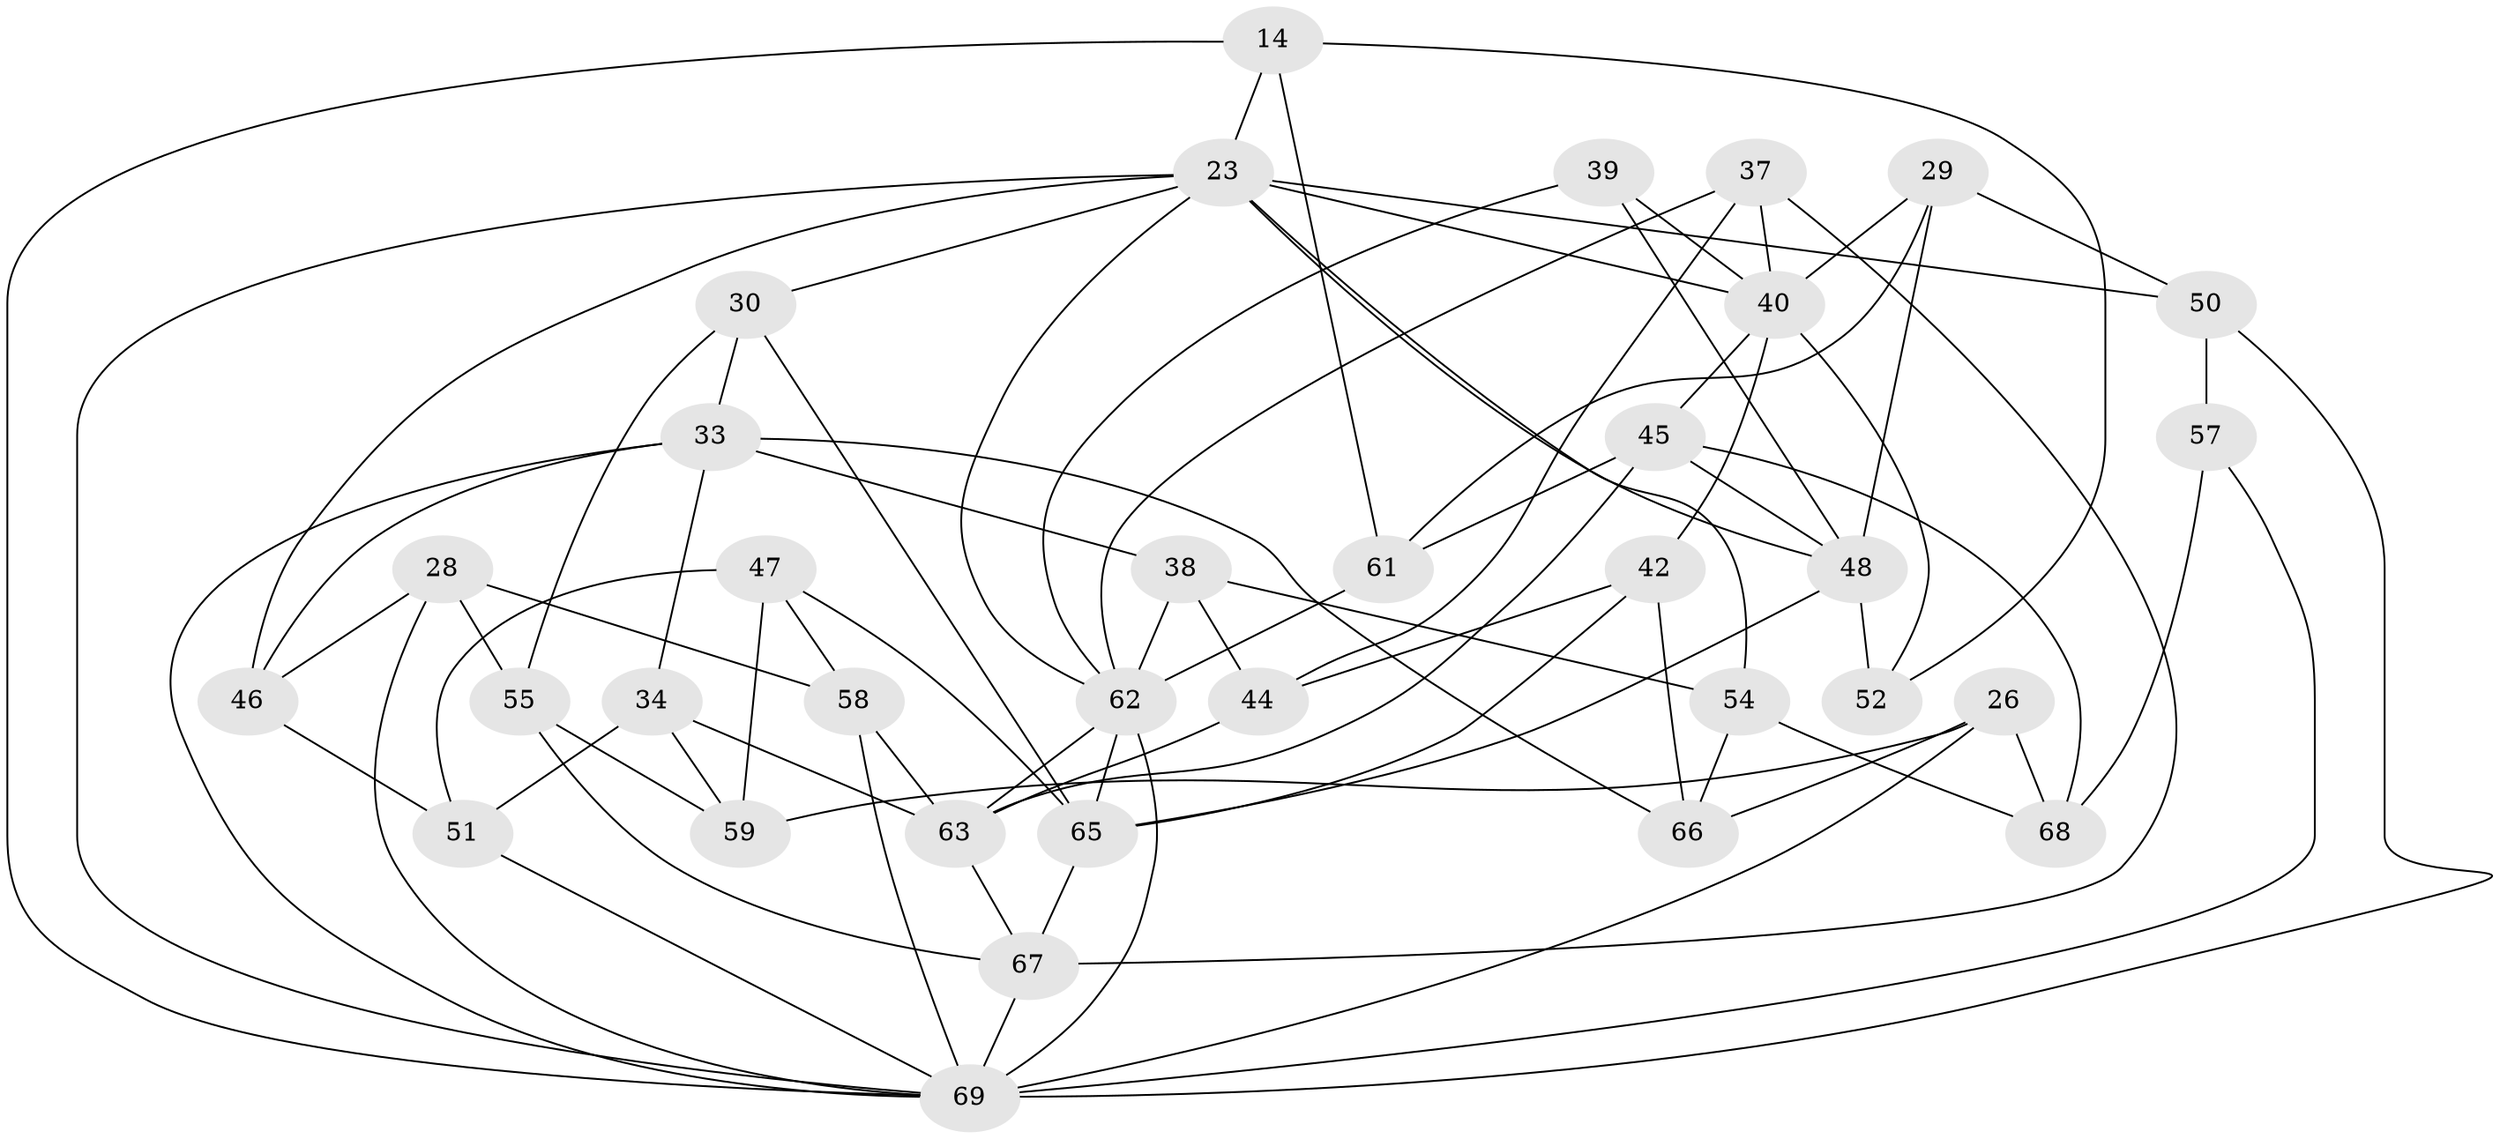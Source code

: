 // original degree distribution, {4: 1.0}
// Generated by graph-tools (version 1.1) at 2025/56/03/09/25 04:56:33]
// undirected, 34 vertices, 81 edges
graph export_dot {
graph [start="1"]
  node [color=gray90,style=filled];
  14;
  23 [super="+8+17"];
  26;
  28;
  29;
  30;
  33 [super="+11+13"];
  34;
  37;
  38;
  39;
  40 [super="+2+3"];
  42 [super="+10"];
  44 [super="+27"];
  45 [super="+4"];
  46;
  47;
  48 [super="+5+12"];
  50 [super="+15"];
  51;
  52;
  54 [super="+19"];
  55;
  57;
  58;
  59;
  61 [super="+49"];
  62 [super="+24+25"];
  63 [super="+43+35"];
  65 [super="+22+36"];
  66 [super="+20"];
  67 [super="+64"];
  68;
  69 [super="+53+56"];
  14 -- 52;
  14 -- 61;
  14 -- 23;
  14 -- 69;
  23 -- 30;
  23 -- 40;
  23 -- 50 [weight=2];
  23 -- 69 [weight=2];
  23 -- 48;
  23 -- 54 [weight=2];
  23 -- 46;
  23 -- 62;
  26 -- 68;
  26 -- 59;
  26 -- 66;
  26 -- 69;
  28 -- 58;
  28 -- 46;
  28 -- 55;
  28 -- 69;
  29 -- 40;
  29 -- 48;
  29 -- 61;
  29 -- 50;
  30 -- 65;
  30 -- 55;
  30 -- 33;
  33 -- 46;
  33 -- 34;
  33 -- 66 [weight=2];
  33 -- 38;
  33 -- 69 [weight=2];
  34 -- 59;
  34 -- 63;
  34 -- 51;
  37 -- 44;
  37 -- 40;
  37 -- 62;
  37 -- 67;
  38 -- 44;
  38 -- 54;
  38 -- 62;
  39 -- 40;
  39 -- 48 [weight=2];
  39 -- 62;
  40 -- 42 [weight=2];
  40 -- 52;
  40 -- 45;
  42 -- 44 [weight=2];
  42 -- 66;
  42 -- 65;
  44 -- 63 [weight=2];
  45 -- 68;
  45 -- 61 [weight=2];
  45 -- 63;
  45 -- 48;
  46 -- 51;
  47 -- 59;
  47 -- 58;
  47 -- 51;
  47 -- 65;
  48 -- 52 [weight=2];
  48 -- 65;
  50 -- 57 [weight=2];
  50 -- 69;
  51 -- 69;
  54 -- 68;
  54 -- 66 [weight=2];
  55 -- 59;
  55 -- 67;
  57 -- 68;
  57 -- 69;
  58 -- 63;
  58 -- 69;
  61 -- 62 [weight=2];
  62 -- 65 [weight=3];
  62 -- 69 [weight=3];
  62 -- 63 [weight=2];
  63 -- 67;
  65 -- 67 [weight=3];
  67 -- 69 [weight=2];
}
